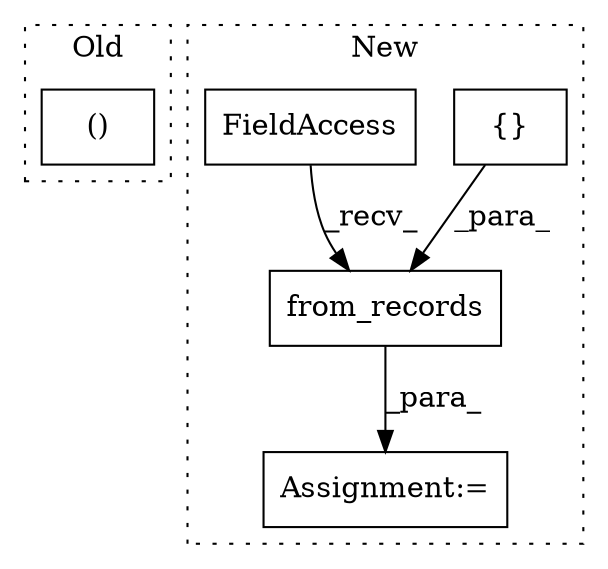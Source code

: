 digraph G {
subgraph cluster0 {
1 [label="()" a="106" s="7563" l="35" shape="box"];
label = "Old";
style="dotted";
}
subgraph cluster1 {
2 [label="from_records" a="32" s="7144,7199" l="13,1" shape="box"];
3 [label="Assignment:=" a="7" s="7126" l="1" shape="box"];
4 [label="{}" a="4" s="7174,7198" l="1,1" shape="box"];
5 [label="FieldAccess" a="22" s="7127" l="16" shape="box"];
label = "New";
style="dotted";
}
2 -> 3 [label="_para_"];
4 -> 2 [label="_para_"];
5 -> 2 [label="_recv_"];
}
